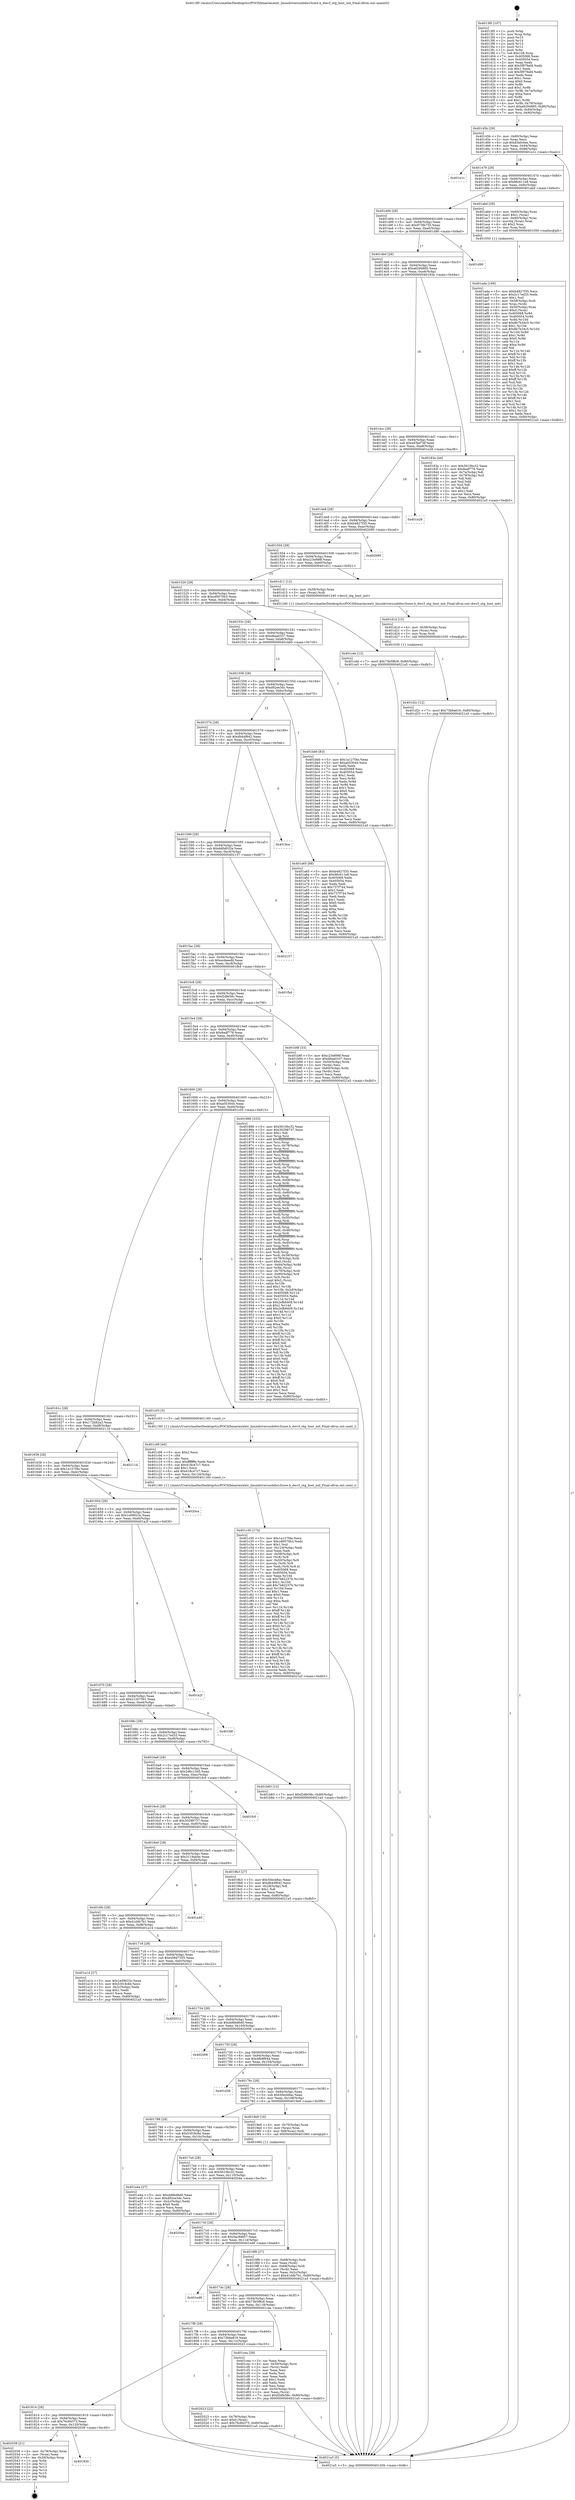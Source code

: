 digraph "0x4013f0" {
  label = "0x4013f0 (/mnt/c/Users/mathe/Desktop/tcc/POCII/binaries/extr_linuxdriversusbdwc3core.h_dwc3_otg_host_init_Final-ollvm.out::main(0))"
  labelloc = "t"
  node[shape=record]

  Entry [label="",width=0.3,height=0.3,shape=circle,fillcolor=black,style=filled]
  "0x40145b" [label="{
     0x40145b [29]\l
     | [instrs]\l
     &nbsp;&nbsp;0x40145b \<+3\>: mov -0x80(%rbp),%eax\l
     &nbsp;&nbsp;0x40145e \<+2\>: mov %eax,%ecx\l
     &nbsp;&nbsp;0x401460 \<+6\>: sub $0x83efc6ee,%ecx\l
     &nbsp;&nbsp;0x401466 \<+6\>: mov %eax,-0x94(%rbp)\l
     &nbsp;&nbsp;0x40146c \<+6\>: mov %ecx,-0x98(%rbp)\l
     &nbsp;&nbsp;0x401472 \<+6\>: je 0000000000401e1c \<main+0xa2c\>\l
  }"]
  "0x401e1c" [label="{
     0x401e1c\l
  }", style=dashed]
  "0x401478" [label="{
     0x401478 [28]\l
     | [instrs]\l
     &nbsp;&nbsp;0x401478 \<+5\>: jmp 000000000040147d \<main+0x8d\>\l
     &nbsp;&nbsp;0x40147d \<+6\>: mov -0x94(%rbp),%eax\l
     &nbsp;&nbsp;0x401483 \<+5\>: sub $0x96c611e8,%eax\l
     &nbsp;&nbsp;0x401488 \<+6\>: mov %eax,-0x9c(%rbp)\l
     &nbsp;&nbsp;0x40148e \<+6\>: je 0000000000401abd \<main+0x6cd\>\l
  }"]
  Exit [label="",width=0.3,height=0.3,shape=circle,fillcolor=black,style=filled,peripheries=2]
  "0x401abd" [label="{
     0x401abd [29]\l
     | [instrs]\l
     &nbsp;&nbsp;0x401abd \<+4\>: mov -0x60(%rbp),%rax\l
     &nbsp;&nbsp;0x401ac1 \<+6\>: movl $0x1,(%rax)\l
     &nbsp;&nbsp;0x401ac7 \<+4\>: mov -0x60(%rbp),%rax\l
     &nbsp;&nbsp;0x401acb \<+3\>: movslq (%rax),%rax\l
     &nbsp;&nbsp;0x401ace \<+4\>: shl $0x2,%rax\l
     &nbsp;&nbsp;0x401ad2 \<+3\>: mov %rax,%rdi\l
     &nbsp;&nbsp;0x401ad5 \<+5\>: call 0000000000401050 \<malloc@plt\>\l
     | [calls]\l
     &nbsp;&nbsp;0x401050 \{1\} (unknown)\l
  }"]
  "0x401494" [label="{
     0x401494 [28]\l
     | [instrs]\l
     &nbsp;&nbsp;0x401494 \<+5\>: jmp 0000000000401499 \<main+0xa9\>\l
     &nbsp;&nbsp;0x401499 \<+6\>: mov -0x94(%rbp),%eax\l
     &nbsp;&nbsp;0x40149f \<+5\>: sub $0x973fb735,%eax\l
     &nbsp;&nbsp;0x4014a4 \<+6\>: mov %eax,-0xa0(%rbp)\l
     &nbsp;&nbsp;0x4014aa \<+6\>: je 0000000000401d90 \<main+0x9a0\>\l
  }"]
  "0x401830" [label="{
     0x401830\l
  }", style=dashed]
  "0x401d90" [label="{
     0x401d90\l
  }", style=dashed]
  "0x4014b0" [label="{
     0x4014b0 [28]\l
     | [instrs]\l
     &nbsp;&nbsp;0x4014b0 \<+5\>: jmp 00000000004014b5 \<main+0xc5\>\l
     &nbsp;&nbsp;0x4014b5 \<+6\>: mov -0x94(%rbp),%eax\l
     &nbsp;&nbsp;0x4014bb \<+5\>: sub $0xa6294885,%eax\l
     &nbsp;&nbsp;0x4014c0 \<+6\>: mov %eax,-0xa4(%rbp)\l
     &nbsp;&nbsp;0x4014c6 \<+6\>: je 000000000040183a \<main+0x44a\>\l
  }"]
  "0x402039" [label="{
     0x402039 [21]\l
     | [instrs]\l
     &nbsp;&nbsp;0x402039 \<+4\>: mov -0x78(%rbp),%rax\l
     &nbsp;&nbsp;0x40203d \<+2\>: mov (%rax),%eax\l
     &nbsp;&nbsp;0x40203f \<+4\>: lea -0x28(%rbp),%rsp\l
     &nbsp;&nbsp;0x402043 \<+1\>: pop %rbx\l
     &nbsp;&nbsp;0x402044 \<+2\>: pop %r12\l
     &nbsp;&nbsp;0x402046 \<+2\>: pop %r13\l
     &nbsp;&nbsp;0x402048 \<+2\>: pop %r14\l
     &nbsp;&nbsp;0x40204a \<+2\>: pop %r15\l
     &nbsp;&nbsp;0x40204c \<+1\>: pop %rbp\l
     &nbsp;&nbsp;0x40204d \<+1\>: ret\l
  }"]
  "0x40183a" [label="{
     0x40183a [44]\l
     | [instrs]\l
     &nbsp;&nbsp;0x40183a \<+5\>: mov $0x5610bc32,%eax\l
     &nbsp;&nbsp;0x40183f \<+5\>: mov $0x8adf779,%ecx\l
     &nbsp;&nbsp;0x401844 \<+3\>: mov -0x7a(%rbp),%dl\l
     &nbsp;&nbsp;0x401847 \<+4\>: mov -0x79(%rbp),%sil\l
     &nbsp;&nbsp;0x40184b \<+3\>: mov %dl,%dil\l
     &nbsp;&nbsp;0x40184e \<+3\>: and %sil,%dil\l
     &nbsp;&nbsp;0x401851 \<+3\>: xor %sil,%dl\l
     &nbsp;&nbsp;0x401854 \<+3\>: or %dl,%dil\l
     &nbsp;&nbsp;0x401857 \<+4\>: test $0x1,%dil\l
     &nbsp;&nbsp;0x40185b \<+3\>: cmovne %ecx,%eax\l
     &nbsp;&nbsp;0x40185e \<+3\>: mov %eax,-0x80(%rbp)\l
     &nbsp;&nbsp;0x401861 \<+5\>: jmp 00000000004021a5 \<main+0xdb5\>\l
  }"]
  "0x4014cc" [label="{
     0x4014cc [28]\l
     | [instrs]\l
     &nbsp;&nbsp;0x4014cc \<+5\>: jmp 00000000004014d1 \<main+0xe1\>\l
     &nbsp;&nbsp;0x4014d1 \<+6\>: mov -0x94(%rbp),%eax\l
     &nbsp;&nbsp;0x4014d7 \<+5\>: sub $0xa93bd7df,%eax\l
     &nbsp;&nbsp;0x4014dc \<+6\>: mov %eax,-0xa8(%rbp)\l
     &nbsp;&nbsp;0x4014e2 \<+6\>: je 0000000000401e28 \<main+0xa38\>\l
  }"]
  "0x4021a5" [label="{
     0x4021a5 [5]\l
     | [instrs]\l
     &nbsp;&nbsp;0x4021a5 \<+5\>: jmp 000000000040145b \<main+0x6b\>\l
  }"]
  "0x4013f0" [label="{
     0x4013f0 [107]\l
     | [instrs]\l
     &nbsp;&nbsp;0x4013f0 \<+1\>: push %rbp\l
     &nbsp;&nbsp;0x4013f1 \<+3\>: mov %rsp,%rbp\l
     &nbsp;&nbsp;0x4013f4 \<+2\>: push %r15\l
     &nbsp;&nbsp;0x4013f6 \<+2\>: push %r14\l
     &nbsp;&nbsp;0x4013f8 \<+2\>: push %r13\l
     &nbsp;&nbsp;0x4013fa \<+2\>: push %r12\l
     &nbsp;&nbsp;0x4013fc \<+1\>: push %rbx\l
     &nbsp;&nbsp;0x4013fd \<+7\>: sub $0x108,%rsp\l
     &nbsp;&nbsp;0x401404 \<+7\>: mov 0x405068,%eax\l
     &nbsp;&nbsp;0x40140b \<+7\>: mov 0x405054,%ecx\l
     &nbsp;&nbsp;0x401412 \<+2\>: mov %eax,%edx\l
     &nbsp;&nbsp;0x401414 \<+6\>: add $0x5f979af4,%edx\l
     &nbsp;&nbsp;0x40141a \<+3\>: sub $0x1,%edx\l
     &nbsp;&nbsp;0x40141d \<+6\>: sub $0x5f979af4,%edx\l
     &nbsp;&nbsp;0x401423 \<+3\>: imul %edx,%eax\l
     &nbsp;&nbsp;0x401426 \<+3\>: and $0x1,%eax\l
     &nbsp;&nbsp;0x401429 \<+3\>: cmp $0x0,%eax\l
     &nbsp;&nbsp;0x40142c \<+4\>: sete %r8b\l
     &nbsp;&nbsp;0x401430 \<+4\>: and $0x1,%r8b\l
     &nbsp;&nbsp;0x401434 \<+4\>: mov %r8b,-0x7a(%rbp)\l
     &nbsp;&nbsp;0x401438 \<+3\>: cmp $0xa,%ecx\l
     &nbsp;&nbsp;0x40143b \<+4\>: setl %r8b\l
     &nbsp;&nbsp;0x40143f \<+4\>: and $0x1,%r8b\l
     &nbsp;&nbsp;0x401443 \<+4\>: mov %r8b,-0x79(%rbp)\l
     &nbsp;&nbsp;0x401447 \<+7\>: movl $0xa6294885,-0x80(%rbp)\l
     &nbsp;&nbsp;0x40144e \<+6\>: mov %edi,-0x84(%rbp)\l
     &nbsp;&nbsp;0x401454 \<+7\>: mov %rsi,-0x90(%rbp)\l
  }"]
  "0x401814" [label="{
     0x401814 [28]\l
     | [instrs]\l
     &nbsp;&nbsp;0x401814 \<+5\>: jmp 0000000000401819 \<main+0x429\>\l
     &nbsp;&nbsp;0x401819 \<+6\>: mov -0x94(%rbp),%eax\l
     &nbsp;&nbsp;0x40181f \<+5\>: sub $0x76c84373,%eax\l
     &nbsp;&nbsp;0x401824 \<+6\>: mov %eax,-0x120(%rbp)\l
     &nbsp;&nbsp;0x40182a \<+6\>: je 0000000000402039 \<main+0xc49\>\l
  }"]
  "0x401e28" [label="{
     0x401e28\l
  }", style=dashed]
  "0x4014e8" [label="{
     0x4014e8 [28]\l
     | [instrs]\l
     &nbsp;&nbsp;0x4014e8 \<+5\>: jmp 00000000004014ed \<main+0xfd\>\l
     &nbsp;&nbsp;0x4014ed \<+6\>: mov -0x94(%rbp),%eax\l
     &nbsp;&nbsp;0x4014f3 \<+5\>: sub $0xb4827f35,%eax\l
     &nbsp;&nbsp;0x4014f8 \<+6\>: mov %eax,-0xac(%rbp)\l
     &nbsp;&nbsp;0x4014fe \<+6\>: je 0000000000402090 \<main+0xca0\>\l
  }"]
  "0x402023" [label="{
     0x402023 [22]\l
     | [instrs]\l
     &nbsp;&nbsp;0x402023 \<+4\>: mov -0x78(%rbp),%rax\l
     &nbsp;&nbsp;0x402027 \<+6\>: movl $0x0,(%rax)\l
     &nbsp;&nbsp;0x40202d \<+7\>: movl $0x76c84373,-0x80(%rbp)\l
     &nbsp;&nbsp;0x402034 \<+5\>: jmp 00000000004021a5 \<main+0xdb5\>\l
  }"]
  "0x402090" [label="{
     0x402090\l
  }", style=dashed]
  "0x401504" [label="{
     0x401504 [28]\l
     | [instrs]\l
     &nbsp;&nbsp;0x401504 \<+5\>: jmp 0000000000401509 \<main+0x119\>\l
     &nbsp;&nbsp;0x401509 \<+6\>: mov -0x94(%rbp),%eax\l
     &nbsp;&nbsp;0x40150f \<+5\>: sub $0xc23e898f,%eax\l
     &nbsp;&nbsp;0x401514 \<+6\>: mov %eax,-0xb0(%rbp)\l
     &nbsp;&nbsp;0x40151a \<+6\>: je 0000000000401d11 \<main+0x921\>\l
  }"]
  "0x401d2c" [label="{
     0x401d2c [12]\l
     | [instrs]\l
     &nbsp;&nbsp;0x401d2c \<+7\>: movl $0x73b6a616,-0x80(%rbp)\l
     &nbsp;&nbsp;0x401d33 \<+5\>: jmp 00000000004021a5 \<main+0xdb5\>\l
  }"]
  "0x401d11" [label="{
     0x401d11 [12]\l
     | [instrs]\l
     &nbsp;&nbsp;0x401d11 \<+4\>: mov -0x58(%rbp),%rax\l
     &nbsp;&nbsp;0x401d15 \<+3\>: mov (%rax),%rdi\l
     &nbsp;&nbsp;0x401d18 \<+5\>: call 0000000000401240 \<dwc3_otg_host_init\>\l
     | [calls]\l
     &nbsp;&nbsp;0x401240 \{1\} (/mnt/c/Users/mathe/Desktop/tcc/POCII/binaries/extr_linuxdriversusbdwc3core.h_dwc3_otg_host_init_Final-ollvm.out::dwc3_otg_host_init)\l
  }"]
  "0x401520" [label="{
     0x401520 [28]\l
     | [instrs]\l
     &nbsp;&nbsp;0x401520 \<+5\>: jmp 0000000000401525 \<main+0x135\>\l
     &nbsp;&nbsp;0x401525 \<+6\>: mov -0x94(%rbp),%eax\l
     &nbsp;&nbsp;0x40152b \<+5\>: sub $0xcd0070b3,%eax\l
     &nbsp;&nbsp;0x401530 \<+6\>: mov %eax,-0xb4(%rbp)\l
     &nbsp;&nbsp;0x401536 \<+6\>: je 0000000000401cde \<main+0x8ee\>\l
  }"]
  "0x401d1d" [label="{
     0x401d1d [15]\l
     | [instrs]\l
     &nbsp;&nbsp;0x401d1d \<+4\>: mov -0x58(%rbp),%rax\l
     &nbsp;&nbsp;0x401d21 \<+3\>: mov (%rax),%rax\l
     &nbsp;&nbsp;0x401d24 \<+3\>: mov %rax,%rdi\l
     &nbsp;&nbsp;0x401d27 \<+5\>: call 0000000000401030 \<free@plt\>\l
     | [calls]\l
     &nbsp;&nbsp;0x401030 \{1\} (unknown)\l
  }"]
  "0x401cde" [label="{
     0x401cde [12]\l
     | [instrs]\l
     &nbsp;&nbsp;0x401cde \<+7\>: movl $0x73b5f8c9,-0x80(%rbp)\l
     &nbsp;&nbsp;0x401ce5 \<+5\>: jmp 00000000004021a5 \<main+0xdb5\>\l
  }"]
  "0x40153c" [label="{
     0x40153c [28]\l
     | [instrs]\l
     &nbsp;&nbsp;0x40153c \<+5\>: jmp 0000000000401541 \<main+0x151\>\l
     &nbsp;&nbsp;0x401541 \<+6\>: mov -0x94(%rbp),%eax\l
     &nbsp;&nbsp;0x401547 \<+5\>: sub $0xd6aa0337,%eax\l
     &nbsp;&nbsp;0x40154c \<+6\>: mov %eax,-0xb8(%rbp)\l
     &nbsp;&nbsp;0x401552 \<+6\>: je 0000000000401bb0 \<main+0x7c0\>\l
  }"]
  "0x4017f8" [label="{
     0x4017f8 [28]\l
     | [instrs]\l
     &nbsp;&nbsp;0x4017f8 \<+5\>: jmp 00000000004017fd \<main+0x40d\>\l
     &nbsp;&nbsp;0x4017fd \<+6\>: mov -0x94(%rbp),%eax\l
     &nbsp;&nbsp;0x401803 \<+5\>: sub $0x73b6a616,%eax\l
     &nbsp;&nbsp;0x401808 \<+6\>: mov %eax,-0x11c(%rbp)\l
     &nbsp;&nbsp;0x40180e \<+6\>: je 0000000000402023 \<main+0xc33\>\l
  }"]
  "0x401bb0" [label="{
     0x401bb0 [83]\l
     | [instrs]\l
     &nbsp;&nbsp;0x401bb0 \<+5\>: mov $0x1a127f4e,%eax\l
     &nbsp;&nbsp;0x401bb5 \<+5\>: mov $0xa053044,%ecx\l
     &nbsp;&nbsp;0x401bba \<+2\>: xor %edx,%edx\l
     &nbsp;&nbsp;0x401bbc \<+7\>: mov 0x405068,%esi\l
     &nbsp;&nbsp;0x401bc3 \<+7\>: mov 0x405054,%edi\l
     &nbsp;&nbsp;0x401bca \<+3\>: sub $0x1,%edx\l
     &nbsp;&nbsp;0x401bcd \<+3\>: mov %esi,%r8d\l
     &nbsp;&nbsp;0x401bd0 \<+3\>: add %edx,%r8d\l
     &nbsp;&nbsp;0x401bd3 \<+4\>: imul %r8d,%esi\l
     &nbsp;&nbsp;0x401bd7 \<+3\>: and $0x1,%esi\l
     &nbsp;&nbsp;0x401bda \<+3\>: cmp $0x0,%esi\l
     &nbsp;&nbsp;0x401bdd \<+4\>: sete %r9b\l
     &nbsp;&nbsp;0x401be1 \<+3\>: cmp $0xa,%edi\l
     &nbsp;&nbsp;0x401be4 \<+4\>: setl %r10b\l
     &nbsp;&nbsp;0x401be8 \<+3\>: mov %r9b,%r11b\l
     &nbsp;&nbsp;0x401beb \<+3\>: and %r10b,%r11b\l
     &nbsp;&nbsp;0x401bee \<+3\>: xor %r10b,%r9b\l
     &nbsp;&nbsp;0x401bf1 \<+3\>: or %r9b,%r11b\l
     &nbsp;&nbsp;0x401bf4 \<+4\>: test $0x1,%r11b\l
     &nbsp;&nbsp;0x401bf8 \<+3\>: cmovne %ecx,%eax\l
     &nbsp;&nbsp;0x401bfb \<+3\>: mov %eax,-0x80(%rbp)\l
     &nbsp;&nbsp;0x401bfe \<+5\>: jmp 00000000004021a5 \<main+0xdb5\>\l
  }"]
  "0x401558" [label="{
     0x401558 [28]\l
     | [instrs]\l
     &nbsp;&nbsp;0x401558 \<+5\>: jmp 000000000040155d \<main+0x16d\>\l
     &nbsp;&nbsp;0x40155d \<+6\>: mov -0x94(%rbp),%eax\l
     &nbsp;&nbsp;0x401563 \<+5\>: sub $0xd92ee3dc,%eax\l
     &nbsp;&nbsp;0x401568 \<+6\>: mov %eax,-0xbc(%rbp)\l
     &nbsp;&nbsp;0x40156e \<+6\>: je 0000000000401a65 \<main+0x675\>\l
  }"]
  "0x401cea" [label="{
     0x401cea [39]\l
     | [instrs]\l
     &nbsp;&nbsp;0x401cea \<+2\>: xor %eax,%eax\l
     &nbsp;&nbsp;0x401cec \<+4\>: mov -0x50(%rbp),%rcx\l
     &nbsp;&nbsp;0x401cf0 \<+2\>: mov (%rcx),%edx\l
     &nbsp;&nbsp;0x401cf2 \<+2\>: mov %eax,%esi\l
     &nbsp;&nbsp;0x401cf4 \<+2\>: sub %edx,%esi\l
     &nbsp;&nbsp;0x401cf6 \<+2\>: mov %eax,%edx\l
     &nbsp;&nbsp;0x401cf8 \<+3\>: sub $0x1,%edx\l
     &nbsp;&nbsp;0x401cfb \<+2\>: add %edx,%esi\l
     &nbsp;&nbsp;0x401cfd \<+2\>: sub %esi,%eax\l
     &nbsp;&nbsp;0x401cff \<+4\>: mov -0x50(%rbp),%rcx\l
     &nbsp;&nbsp;0x401d03 \<+2\>: mov %eax,(%rcx)\l
     &nbsp;&nbsp;0x401d05 \<+7\>: movl $0xf2dfe58c,-0x80(%rbp)\l
     &nbsp;&nbsp;0x401d0c \<+5\>: jmp 00000000004021a5 \<main+0xdb5\>\l
  }"]
  "0x401a65" [label="{
     0x401a65 [88]\l
     | [instrs]\l
     &nbsp;&nbsp;0x401a65 \<+5\>: mov $0xb4827f35,%eax\l
     &nbsp;&nbsp;0x401a6a \<+5\>: mov $0x96c611e8,%ecx\l
     &nbsp;&nbsp;0x401a6f \<+7\>: mov 0x405068,%edx\l
     &nbsp;&nbsp;0x401a76 \<+7\>: mov 0x405054,%esi\l
     &nbsp;&nbsp;0x401a7d \<+2\>: mov %edx,%edi\l
     &nbsp;&nbsp;0x401a7f \<+6\>: sub $0x737f744,%edi\l
     &nbsp;&nbsp;0x401a85 \<+3\>: sub $0x1,%edi\l
     &nbsp;&nbsp;0x401a88 \<+6\>: add $0x737f744,%edi\l
     &nbsp;&nbsp;0x401a8e \<+3\>: imul %edi,%edx\l
     &nbsp;&nbsp;0x401a91 \<+3\>: and $0x1,%edx\l
     &nbsp;&nbsp;0x401a94 \<+3\>: cmp $0x0,%edx\l
     &nbsp;&nbsp;0x401a97 \<+4\>: sete %r8b\l
     &nbsp;&nbsp;0x401a9b \<+3\>: cmp $0xa,%esi\l
     &nbsp;&nbsp;0x401a9e \<+4\>: setl %r9b\l
     &nbsp;&nbsp;0x401aa2 \<+3\>: mov %r8b,%r10b\l
     &nbsp;&nbsp;0x401aa5 \<+3\>: and %r9b,%r10b\l
     &nbsp;&nbsp;0x401aa8 \<+3\>: xor %r9b,%r8b\l
     &nbsp;&nbsp;0x401aab \<+3\>: or %r8b,%r10b\l
     &nbsp;&nbsp;0x401aae \<+4\>: test $0x1,%r10b\l
     &nbsp;&nbsp;0x401ab2 \<+3\>: cmovne %ecx,%eax\l
     &nbsp;&nbsp;0x401ab5 \<+3\>: mov %eax,-0x80(%rbp)\l
     &nbsp;&nbsp;0x401ab8 \<+5\>: jmp 00000000004021a5 \<main+0xdb5\>\l
  }"]
  "0x401574" [label="{
     0x401574 [28]\l
     | [instrs]\l
     &nbsp;&nbsp;0x401574 \<+5\>: jmp 0000000000401579 \<main+0x189\>\l
     &nbsp;&nbsp;0x401579 \<+6\>: mov -0x94(%rbp),%eax\l
     &nbsp;&nbsp;0x40157f \<+5\>: sub $0xdb44f642,%eax\l
     &nbsp;&nbsp;0x401584 \<+6\>: mov %eax,-0xc0(%rbp)\l
     &nbsp;&nbsp;0x40158a \<+6\>: je 00000000004019ce \<main+0x5de\>\l
  }"]
  "0x4017dc" [label="{
     0x4017dc [28]\l
     | [instrs]\l
     &nbsp;&nbsp;0x4017dc \<+5\>: jmp 00000000004017e1 \<main+0x3f1\>\l
     &nbsp;&nbsp;0x4017e1 \<+6\>: mov -0x94(%rbp),%eax\l
     &nbsp;&nbsp;0x4017e7 \<+5\>: sub $0x73b5f8c9,%eax\l
     &nbsp;&nbsp;0x4017ec \<+6\>: mov %eax,-0x118(%rbp)\l
     &nbsp;&nbsp;0x4017f2 \<+6\>: je 0000000000401cea \<main+0x8fa\>\l
  }"]
  "0x4019ce" [label="{
     0x4019ce\l
  }", style=dashed]
  "0x401590" [label="{
     0x401590 [28]\l
     | [instrs]\l
     &nbsp;&nbsp;0x401590 \<+5\>: jmp 0000000000401595 \<main+0x1a5\>\l
     &nbsp;&nbsp;0x401595 \<+6\>: mov -0x94(%rbp),%eax\l
     &nbsp;&nbsp;0x40159b \<+5\>: sub $0xdd0d032e,%eax\l
     &nbsp;&nbsp;0x4015a0 \<+6\>: mov %eax,-0xc4(%rbp)\l
     &nbsp;&nbsp;0x4015a6 \<+6\>: je 0000000000402157 \<main+0xd67\>\l
  }"]
  "0x401ed9" [label="{
     0x401ed9\l
  }", style=dashed]
  "0x402157" [label="{
     0x402157\l
  }", style=dashed]
  "0x4015ac" [label="{
     0x4015ac [28]\l
     | [instrs]\l
     &nbsp;&nbsp;0x4015ac \<+5\>: jmp 00000000004015b1 \<main+0x1c1\>\l
     &nbsp;&nbsp;0x4015b1 \<+6\>: mov -0x94(%rbp),%eax\l
     &nbsp;&nbsp;0x4015b7 \<+5\>: sub $0xecdeeefd,%eax\l
     &nbsp;&nbsp;0x4015bc \<+6\>: mov %eax,-0xc8(%rbp)\l
     &nbsp;&nbsp;0x4015c2 \<+6\>: je 0000000000401fb4 \<main+0xbc4\>\l
  }"]
  "0x4017c0" [label="{
     0x4017c0 [28]\l
     | [instrs]\l
     &nbsp;&nbsp;0x4017c0 \<+5\>: jmp 00000000004017c5 \<main+0x3d5\>\l
     &nbsp;&nbsp;0x4017c5 \<+6\>: mov -0x94(%rbp),%eax\l
     &nbsp;&nbsp;0x4017cb \<+5\>: sub $0x5ac9d957,%eax\l
     &nbsp;&nbsp;0x4017d0 \<+6\>: mov %eax,-0x114(%rbp)\l
     &nbsp;&nbsp;0x4017d6 \<+6\>: je 0000000000401ed9 \<main+0xae9\>\l
  }"]
  "0x401fb4" [label="{
     0x401fb4\l
  }", style=dashed]
  "0x4015c8" [label="{
     0x4015c8 [28]\l
     | [instrs]\l
     &nbsp;&nbsp;0x4015c8 \<+5\>: jmp 00000000004015cd \<main+0x1dd\>\l
     &nbsp;&nbsp;0x4015cd \<+6\>: mov -0x94(%rbp),%eax\l
     &nbsp;&nbsp;0x4015d3 \<+5\>: sub $0xf2dfe58c,%eax\l
     &nbsp;&nbsp;0x4015d8 \<+6\>: mov %eax,-0xcc(%rbp)\l
     &nbsp;&nbsp;0x4015de \<+6\>: je 0000000000401b8f \<main+0x79f\>\l
  }"]
  "0x40204e" [label="{
     0x40204e\l
  }", style=dashed]
  "0x401b8f" [label="{
     0x401b8f [33]\l
     | [instrs]\l
     &nbsp;&nbsp;0x401b8f \<+5\>: mov $0xc23e898f,%eax\l
     &nbsp;&nbsp;0x401b94 \<+5\>: mov $0xd6aa0337,%ecx\l
     &nbsp;&nbsp;0x401b99 \<+4\>: mov -0x50(%rbp),%rdx\l
     &nbsp;&nbsp;0x401b9d \<+2\>: mov (%rdx),%esi\l
     &nbsp;&nbsp;0x401b9f \<+4\>: mov -0x60(%rbp),%rdx\l
     &nbsp;&nbsp;0x401ba3 \<+2\>: cmp (%rdx),%esi\l
     &nbsp;&nbsp;0x401ba5 \<+3\>: cmovl %ecx,%eax\l
     &nbsp;&nbsp;0x401ba8 \<+3\>: mov %eax,-0x80(%rbp)\l
     &nbsp;&nbsp;0x401bab \<+5\>: jmp 00000000004021a5 \<main+0xdb5\>\l
  }"]
  "0x4015e4" [label="{
     0x4015e4 [28]\l
     | [instrs]\l
     &nbsp;&nbsp;0x4015e4 \<+5\>: jmp 00000000004015e9 \<main+0x1f9\>\l
     &nbsp;&nbsp;0x4015e9 \<+6\>: mov -0x94(%rbp),%eax\l
     &nbsp;&nbsp;0x4015ef \<+5\>: sub $0x8adf779,%eax\l
     &nbsp;&nbsp;0x4015f4 \<+6\>: mov %eax,-0xd0(%rbp)\l
     &nbsp;&nbsp;0x4015fa \<+6\>: je 0000000000401866 \<main+0x476\>\l
  }"]
  "0x401c30" [label="{
     0x401c30 [174]\l
     | [instrs]\l
     &nbsp;&nbsp;0x401c30 \<+5\>: mov $0x1a127f4e,%ecx\l
     &nbsp;&nbsp;0x401c35 \<+5\>: mov $0xcd0070b3,%edx\l
     &nbsp;&nbsp;0x401c3a \<+3\>: mov $0x1,%sil\l
     &nbsp;&nbsp;0x401c3d \<+6\>: mov -0x124(%rbp),%edi\l
     &nbsp;&nbsp;0x401c43 \<+3\>: imul %eax,%edi\l
     &nbsp;&nbsp;0x401c46 \<+4\>: mov -0x58(%rbp),%r8\l
     &nbsp;&nbsp;0x401c4a \<+3\>: mov (%r8),%r8\l
     &nbsp;&nbsp;0x401c4d \<+4\>: mov -0x50(%rbp),%r9\l
     &nbsp;&nbsp;0x401c51 \<+3\>: movslq (%r9),%r9\l
     &nbsp;&nbsp;0x401c54 \<+4\>: mov %edi,(%r8,%r9,4)\l
     &nbsp;&nbsp;0x401c58 \<+7\>: mov 0x405068,%eax\l
     &nbsp;&nbsp;0x401c5f \<+7\>: mov 0x405054,%edi\l
     &nbsp;&nbsp;0x401c66 \<+3\>: mov %eax,%r10d\l
     &nbsp;&nbsp;0x401c69 \<+7\>: sub $0x7b82237b,%r10d\l
     &nbsp;&nbsp;0x401c70 \<+4\>: sub $0x1,%r10d\l
     &nbsp;&nbsp;0x401c74 \<+7\>: add $0x7b82237b,%r10d\l
     &nbsp;&nbsp;0x401c7b \<+4\>: imul %r10d,%eax\l
     &nbsp;&nbsp;0x401c7f \<+3\>: and $0x1,%eax\l
     &nbsp;&nbsp;0x401c82 \<+3\>: cmp $0x0,%eax\l
     &nbsp;&nbsp;0x401c85 \<+4\>: sete %r11b\l
     &nbsp;&nbsp;0x401c89 \<+3\>: cmp $0xa,%edi\l
     &nbsp;&nbsp;0x401c8c \<+3\>: setl %bl\l
     &nbsp;&nbsp;0x401c8f \<+3\>: mov %r11b,%r14b\l
     &nbsp;&nbsp;0x401c92 \<+4\>: xor $0xff,%r14b\l
     &nbsp;&nbsp;0x401c96 \<+3\>: mov %bl,%r15b\l
     &nbsp;&nbsp;0x401c99 \<+4\>: xor $0xff,%r15b\l
     &nbsp;&nbsp;0x401c9d \<+4\>: xor $0x0,%sil\l
     &nbsp;&nbsp;0x401ca1 \<+3\>: mov %r14b,%r12b\l
     &nbsp;&nbsp;0x401ca4 \<+4\>: and $0x0,%r12b\l
     &nbsp;&nbsp;0x401ca8 \<+3\>: and %sil,%r11b\l
     &nbsp;&nbsp;0x401cab \<+3\>: mov %r15b,%r13b\l
     &nbsp;&nbsp;0x401cae \<+4\>: and $0x0,%r13b\l
     &nbsp;&nbsp;0x401cb2 \<+3\>: and %sil,%bl\l
     &nbsp;&nbsp;0x401cb5 \<+3\>: or %r11b,%r12b\l
     &nbsp;&nbsp;0x401cb8 \<+3\>: or %bl,%r13b\l
     &nbsp;&nbsp;0x401cbb \<+3\>: xor %r13b,%r12b\l
     &nbsp;&nbsp;0x401cbe \<+3\>: or %r15b,%r14b\l
     &nbsp;&nbsp;0x401cc1 \<+4\>: xor $0xff,%r14b\l
     &nbsp;&nbsp;0x401cc5 \<+4\>: or $0x0,%sil\l
     &nbsp;&nbsp;0x401cc9 \<+3\>: and %sil,%r14b\l
     &nbsp;&nbsp;0x401ccc \<+3\>: or %r14b,%r12b\l
     &nbsp;&nbsp;0x401ccf \<+4\>: test $0x1,%r12b\l
     &nbsp;&nbsp;0x401cd3 \<+3\>: cmovne %edx,%ecx\l
     &nbsp;&nbsp;0x401cd6 \<+3\>: mov %ecx,-0x80(%rbp)\l
     &nbsp;&nbsp;0x401cd9 \<+5\>: jmp 00000000004021a5 \<main+0xdb5\>\l
  }"]
  "0x401866" [label="{
     0x401866 [333]\l
     | [instrs]\l
     &nbsp;&nbsp;0x401866 \<+5\>: mov $0x5610bc32,%eax\l
     &nbsp;&nbsp;0x40186b \<+5\>: mov $0x30298737,%ecx\l
     &nbsp;&nbsp;0x401870 \<+2\>: mov $0x1,%dl\l
     &nbsp;&nbsp;0x401872 \<+3\>: mov %rsp,%rsi\l
     &nbsp;&nbsp;0x401875 \<+4\>: add $0xfffffffffffffff0,%rsi\l
     &nbsp;&nbsp;0x401879 \<+3\>: mov %rsi,%rsp\l
     &nbsp;&nbsp;0x40187c \<+4\>: mov %rsi,-0x78(%rbp)\l
     &nbsp;&nbsp;0x401880 \<+3\>: mov %rsp,%rsi\l
     &nbsp;&nbsp;0x401883 \<+4\>: add $0xfffffffffffffff0,%rsi\l
     &nbsp;&nbsp;0x401887 \<+3\>: mov %rsi,%rsp\l
     &nbsp;&nbsp;0x40188a \<+3\>: mov %rsp,%rdi\l
     &nbsp;&nbsp;0x40188d \<+4\>: add $0xfffffffffffffff0,%rdi\l
     &nbsp;&nbsp;0x401891 \<+3\>: mov %rdi,%rsp\l
     &nbsp;&nbsp;0x401894 \<+4\>: mov %rdi,-0x70(%rbp)\l
     &nbsp;&nbsp;0x401898 \<+3\>: mov %rsp,%rdi\l
     &nbsp;&nbsp;0x40189b \<+4\>: add $0xfffffffffffffff0,%rdi\l
     &nbsp;&nbsp;0x40189f \<+3\>: mov %rdi,%rsp\l
     &nbsp;&nbsp;0x4018a2 \<+4\>: mov %rdi,-0x68(%rbp)\l
     &nbsp;&nbsp;0x4018a6 \<+3\>: mov %rsp,%rdi\l
     &nbsp;&nbsp;0x4018a9 \<+4\>: add $0xfffffffffffffff0,%rdi\l
     &nbsp;&nbsp;0x4018ad \<+3\>: mov %rdi,%rsp\l
     &nbsp;&nbsp;0x4018b0 \<+4\>: mov %rdi,-0x60(%rbp)\l
     &nbsp;&nbsp;0x4018b4 \<+3\>: mov %rsp,%rdi\l
     &nbsp;&nbsp;0x4018b7 \<+4\>: add $0xfffffffffffffff0,%rdi\l
     &nbsp;&nbsp;0x4018bb \<+3\>: mov %rdi,%rsp\l
     &nbsp;&nbsp;0x4018be \<+4\>: mov %rdi,-0x58(%rbp)\l
     &nbsp;&nbsp;0x4018c2 \<+3\>: mov %rsp,%rdi\l
     &nbsp;&nbsp;0x4018c5 \<+4\>: add $0xfffffffffffffff0,%rdi\l
     &nbsp;&nbsp;0x4018c9 \<+3\>: mov %rdi,%rsp\l
     &nbsp;&nbsp;0x4018cc \<+4\>: mov %rdi,-0x50(%rbp)\l
     &nbsp;&nbsp;0x4018d0 \<+3\>: mov %rsp,%rdi\l
     &nbsp;&nbsp;0x4018d3 \<+4\>: add $0xfffffffffffffff0,%rdi\l
     &nbsp;&nbsp;0x4018d7 \<+3\>: mov %rdi,%rsp\l
     &nbsp;&nbsp;0x4018da \<+4\>: mov %rdi,-0x48(%rbp)\l
     &nbsp;&nbsp;0x4018de \<+3\>: mov %rsp,%rdi\l
     &nbsp;&nbsp;0x4018e1 \<+4\>: add $0xfffffffffffffff0,%rdi\l
     &nbsp;&nbsp;0x4018e5 \<+3\>: mov %rdi,%rsp\l
     &nbsp;&nbsp;0x4018e8 \<+4\>: mov %rdi,-0x40(%rbp)\l
     &nbsp;&nbsp;0x4018ec \<+3\>: mov %rsp,%rdi\l
     &nbsp;&nbsp;0x4018ef \<+4\>: add $0xfffffffffffffff0,%rdi\l
     &nbsp;&nbsp;0x4018f3 \<+3\>: mov %rdi,%rsp\l
     &nbsp;&nbsp;0x4018f6 \<+4\>: mov %rdi,-0x38(%rbp)\l
     &nbsp;&nbsp;0x4018fa \<+4\>: mov -0x78(%rbp),%rdi\l
     &nbsp;&nbsp;0x4018fe \<+6\>: movl $0x0,(%rdi)\l
     &nbsp;&nbsp;0x401904 \<+7\>: mov -0x84(%rbp),%r8d\l
     &nbsp;&nbsp;0x40190b \<+3\>: mov %r8d,(%rsi)\l
     &nbsp;&nbsp;0x40190e \<+4\>: mov -0x70(%rbp),%rdi\l
     &nbsp;&nbsp;0x401912 \<+7\>: mov -0x90(%rbp),%r9\l
     &nbsp;&nbsp;0x401919 \<+3\>: mov %r9,(%rdi)\l
     &nbsp;&nbsp;0x40191c \<+3\>: cmpl $0x2,(%rsi)\l
     &nbsp;&nbsp;0x40191f \<+4\>: setne %r10b\l
     &nbsp;&nbsp;0x401923 \<+4\>: and $0x1,%r10b\l
     &nbsp;&nbsp;0x401927 \<+4\>: mov %r10b,-0x2d(%rbp)\l
     &nbsp;&nbsp;0x40192b \<+8\>: mov 0x405068,%r11d\l
     &nbsp;&nbsp;0x401933 \<+7\>: mov 0x405054,%ebx\l
     &nbsp;&nbsp;0x40193a \<+3\>: mov %r11d,%r14d\l
     &nbsp;&nbsp;0x40193d \<+7\>: sub $0x2efb8409,%r14d\l
     &nbsp;&nbsp;0x401944 \<+4\>: sub $0x1,%r14d\l
     &nbsp;&nbsp;0x401948 \<+7\>: add $0x2efb8409,%r14d\l
     &nbsp;&nbsp;0x40194f \<+4\>: imul %r14d,%r11d\l
     &nbsp;&nbsp;0x401953 \<+4\>: and $0x1,%r11d\l
     &nbsp;&nbsp;0x401957 \<+4\>: cmp $0x0,%r11d\l
     &nbsp;&nbsp;0x40195b \<+4\>: sete %r10b\l
     &nbsp;&nbsp;0x40195f \<+3\>: cmp $0xa,%ebx\l
     &nbsp;&nbsp;0x401962 \<+4\>: setl %r15b\l
     &nbsp;&nbsp;0x401966 \<+3\>: mov %r10b,%r12b\l
     &nbsp;&nbsp;0x401969 \<+4\>: xor $0xff,%r12b\l
     &nbsp;&nbsp;0x40196d \<+3\>: mov %r15b,%r13b\l
     &nbsp;&nbsp;0x401970 \<+4\>: xor $0xff,%r13b\l
     &nbsp;&nbsp;0x401974 \<+3\>: xor $0x0,%dl\l
     &nbsp;&nbsp;0x401977 \<+3\>: mov %r12b,%sil\l
     &nbsp;&nbsp;0x40197a \<+4\>: and $0x0,%sil\l
     &nbsp;&nbsp;0x40197e \<+3\>: and %dl,%r10b\l
     &nbsp;&nbsp;0x401981 \<+3\>: mov %r13b,%dil\l
     &nbsp;&nbsp;0x401984 \<+4\>: and $0x0,%dil\l
     &nbsp;&nbsp;0x401988 \<+3\>: and %dl,%r15b\l
     &nbsp;&nbsp;0x40198b \<+3\>: or %r10b,%sil\l
     &nbsp;&nbsp;0x40198e \<+3\>: or %r15b,%dil\l
     &nbsp;&nbsp;0x401991 \<+3\>: xor %dil,%sil\l
     &nbsp;&nbsp;0x401994 \<+3\>: or %r13b,%r12b\l
     &nbsp;&nbsp;0x401997 \<+4\>: xor $0xff,%r12b\l
     &nbsp;&nbsp;0x40199b \<+3\>: or $0x0,%dl\l
     &nbsp;&nbsp;0x40199e \<+3\>: and %dl,%r12b\l
     &nbsp;&nbsp;0x4019a1 \<+3\>: or %r12b,%sil\l
     &nbsp;&nbsp;0x4019a4 \<+4\>: test $0x1,%sil\l
     &nbsp;&nbsp;0x4019a8 \<+3\>: cmovne %ecx,%eax\l
     &nbsp;&nbsp;0x4019ab \<+3\>: mov %eax,-0x80(%rbp)\l
     &nbsp;&nbsp;0x4019ae \<+5\>: jmp 00000000004021a5 \<main+0xdb5\>\l
  }"]
  "0x401600" [label="{
     0x401600 [28]\l
     | [instrs]\l
     &nbsp;&nbsp;0x401600 \<+5\>: jmp 0000000000401605 \<main+0x215\>\l
     &nbsp;&nbsp;0x401605 \<+6\>: mov -0x94(%rbp),%eax\l
     &nbsp;&nbsp;0x40160b \<+5\>: sub $0xa053044,%eax\l
     &nbsp;&nbsp;0x401610 \<+6\>: mov %eax,-0xd4(%rbp)\l
     &nbsp;&nbsp;0x401616 \<+6\>: je 0000000000401c03 \<main+0x813\>\l
  }"]
  "0x401c08" [label="{
     0x401c08 [40]\l
     | [instrs]\l
     &nbsp;&nbsp;0x401c08 \<+5\>: mov $0x2,%ecx\l
     &nbsp;&nbsp;0x401c0d \<+1\>: cltd\l
     &nbsp;&nbsp;0x401c0e \<+2\>: idiv %ecx\l
     &nbsp;&nbsp;0x401c10 \<+6\>: imul $0xfffffffe,%edx,%ecx\l
     &nbsp;&nbsp;0x401c16 \<+6\>: sub $0x418c47c7,%ecx\l
     &nbsp;&nbsp;0x401c1c \<+3\>: add $0x1,%ecx\l
     &nbsp;&nbsp;0x401c1f \<+6\>: add $0x418c47c7,%ecx\l
     &nbsp;&nbsp;0x401c25 \<+6\>: mov %ecx,-0x124(%rbp)\l
     &nbsp;&nbsp;0x401c2b \<+5\>: call 0000000000401160 \<next_i\>\l
     | [calls]\l
     &nbsp;&nbsp;0x401160 \{1\} (/mnt/c/Users/mathe/Desktop/tcc/POCII/binaries/extr_linuxdriversusbdwc3core.h_dwc3_otg_host_init_Final-ollvm.out::next_i)\l
  }"]
  "0x401ada" [label="{
     0x401ada [169]\l
     | [instrs]\l
     &nbsp;&nbsp;0x401ada \<+5\>: mov $0xb4827f35,%ecx\l
     &nbsp;&nbsp;0x401adf \<+5\>: mov $0x2c17ed33,%edx\l
     &nbsp;&nbsp;0x401ae4 \<+3\>: mov $0x1,%sil\l
     &nbsp;&nbsp;0x401ae7 \<+4\>: mov -0x58(%rbp),%rdi\l
     &nbsp;&nbsp;0x401aeb \<+3\>: mov %rax,(%rdi)\l
     &nbsp;&nbsp;0x401aee \<+4\>: mov -0x50(%rbp),%rax\l
     &nbsp;&nbsp;0x401af2 \<+6\>: movl $0x0,(%rax)\l
     &nbsp;&nbsp;0x401af8 \<+8\>: mov 0x405068,%r8d\l
     &nbsp;&nbsp;0x401b00 \<+8\>: mov 0x405054,%r9d\l
     &nbsp;&nbsp;0x401b08 \<+3\>: mov %r8d,%r10d\l
     &nbsp;&nbsp;0x401b0b \<+7\>: add $0x8b7b34c5,%r10d\l
     &nbsp;&nbsp;0x401b12 \<+4\>: sub $0x1,%r10d\l
     &nbsp;&nbsp;0x401b16 \<+7\>: sub $0x8b7b34c5,%r10d\l
     &nbsp;&nbsp;0x401b1d \<+4\>: imul %r10d,%r8d\l
     &nbsp;&nbsp;0x401b21 \<+4\>: and $0x1,%r8d\l
     &nbsp;&nbsp;0x401b25 \<+4\>: cmp $0x0,%r8d\l
     &nbsp;&nbsp;0x401b29 \<+4\>: sete %r11b\l
     &nbsp;&nbsp;0x401b2d \<+4\>: cmp $0xa,%r9d\l
     &nbsp;&nbsp;0x401b31 \<+3\>: setl %bl\l
     &nbsp;&nbsp;0x401b34 \<+3\>: mov %r11b,%r14b\l
     &nbsp;&nbsp;0x401b37 \<+4\>: xor $0xff,%r14b\l
     &nbsp;&nbsp;0x401b3b \<+3\>: mov %bl,%r15b\l
     &nbsp;&nbsp;0x401b3e \<+4\>: xor $0xff,%r15b\l
     &nbsp;&nbsp;0x401b42 \<+4\>: xor $0x1,%sil\l
     &nbsp;&nbsp;0x401b46 \<+3\>: mov %r14b,%r12b\l
     &nbsp;&nbsp;0x401b49 \<+4\>: and $0xff,%r12b\l
     &nbsp;&nbsp;0x401b4d \<+3\>: and %sil,%r11b\l
     &nbsp;&nbsp;0x401b50 \<+3\>: mov %r15b,%r13b\l
     &nbsp;&nbsp;0x401b53 \<+4\>: and $0xff,%r13b\l
     &nbsp;&nbsp;0x401b57 \<+3\>: and %sil,%bl\l
     &nbsp;&nbsp;0x401b5a \<+3\>: or %r11b,%r12b\l
     &nbsp;&nbsp;0x401b5d \<+3\>: or %bl,%r13b\l
     &nbsp;&nbsp;0x401b60 \<+3\>: xor %r13b,%r12b\l
     &nbsp;&nbsp;0x401b63 \<+3\>: or %r15b,%r14b\l
     &nbsp;&nbsp;0x401b66 \<+4\>: xor $0xff,%r14b\l
     &nbsp;&nbsp;0x401b6a \<+4\>: or $0x1,%sil\l
     &nbsp;&nbsp;0x401b6e \<+3\>: and %sil,%r14b\l
     &nbsp;&nbsp;0x401b71 \<+3\>: or %r14b,%r12b\l
     &nbsp;&nbsp;0x401b74 \<+4\>: test $0x1,%r12b\l
     &nbsp;&nbsp;0x401b78 \<+3\>: cmovne %edx,%ecx\l
     &nbsp;&nbsp;0x401b7b \<+3\>: mov %ecx,-0x80(%rbp)\l
     &nbsp;&nbsp;0x401b7e \<+5\>: jmp 00000000004021a5 \<main+0xdb5\>\l
  }"]
  "0x401c03" [label="{
     0x401c03 [5]\l
     | [instrs]\l
     &nbsp;&nbsp;0x401c03 \<+5\>: call 0000000000401160 \<next_i\>\l
     | [calls]\l
     &nbsp;&nbsp;0x401160 \{1\} (/mnt/c/Users/mathe/Desktop/tcc/POCII/binaries/extr_linuxdriversusbdwc3core.h_dwc3_otg_host_init_Final-ollvm.out::next_i)\l
  }"]
  "0x40161c" [label="{
     0x40161c [28]\l
     | [instrs]\l
     &nbsp;&nbsp;0x40161c \<+5\>: jmp 0000000000401621 \<main+0x231\>\l
     &nbsp;&nbsp;0x401621 \<+6\>: mov -0x94(%rbp),%eax\l
     &nbsp;&nbsp;0x401627 \<+5\>: sub $0x172b82a3,%eax\l
     &nbsp;&nbsp;0x40162c \<+6\>: mov %eax,-0xd8(%rbp)\l
     &nbsp;&nbsp;0x401632 \<+6\>: je 000000000040211d \<main+0xd2d\>\l
  }"]
  "0x4017a4" [label="{
     0x4017a4 [28]\l
     | [instrs]\l
     &nbsp;&nbsp;0x4017a4 \<+5\>: jmp 00000000004017a9 \<main+0x3b9\>\l
     &nbsp;&nbsp;0x4017a9 \<+6\>: mov -0x94(%rbp),%eax\l
     &nbsp;&nbsp;0x4017af \<+5\>: sub $0x5610bc32,%eax\l
     &nbsp;&nbsp;0x4017b4 \<+6\>: mov %eax,-0x110(%rbp)\l
     &nbsp;&nbsp;0x4017ba \<+6\>: je 000000000040204e \<main+0xc5e\>\l
  }"]
  "0x40211d" [label="{
     0x40211d\l
  }", style=dashed]
  "0x401638" [label="{
     0x401638 [28]\l
     | [instrs]\l
     &nbsp;&nbsp;0x401638 \<+5\>: jmp 000000000040163d \<main+0x24d\>\l
     &nbsp;&nbsp;0x40163d \<+6\>: mov -0x94(%rbp),%eax\l
     &nbsp;&nbsp;0x401643 \<+5\>: sub $0x1a127f4e,%eax\l
     &nbsp;&nbsp;0x401648 \<+6\>: mov %eax,-0xdc(%rbp)\l
     &nbsp;&nbsp;0x40164e \<+6\>: je 00000000004020ca \<main+0xcda\>\l
  }"]
  "0x401a4a" [label="{
     0x401a4a [27]\l
     | [instrs]\l
     &nbsp;&nbsp;0x401a4a \<+5\>: mov $0x4d6bd6d0,%eax\l
     &nbsp;&nbsp;0x401a4f \<+5\>: mov $0xd92ee3dc,%ecx\l
     &nbsp;&nbsp;0x401a54 \<+3\>: mov -0x2c(%rbp),%edx\l
     &nbsp;&nbsp;0x401a57 \<+3\>: cmp $0x0,%edx\l
     &nbsp;&nbsp;0x401a5a \<+3\>: cmove %ecx,%eax\l
     &nbsp;&nbsp;0x401a5d \<+3\>: mov %eax,-0x80(%rbp)\l
     &nbsp;&nbsp;0x401a60 \<+5\>: jmp 00000000004021a5 \<main+0xdb5\>\l
  }"]
  "0x4020ca" [label="{
     0x4020ca\l
  }", style=dashed]
  "0x401654" [label="{
     0x401654 [28]\l
     | [instrs]\l
     &nbsp;&nbsp;0x401654 \<+5\>: jmp 0000000000401659 \<main+0x269\>\l
     &nbsp;&nbsp;0x401659 \<+6\>: mov -0x94(%rbp),%eax\l
     &nbsp;&nbsp;0x40165f \<+5\>: sub $0x1e09023c,%eax\l
     &nbsp;&nbsp;0x401664 \<+6\>: mov %eax,-0xe0(%rbp)\l
     &nbsp;&nbsp;0x40166a \<+6\>: je 0000000000401a2f \<main+0x63f\>\l
  }"]
  "0x4019f9" [label="{
     0x4019f9 [27]\l
     | [instrs]\l
     &nbsp;&nbsp;0x4019f9 \<+4\>: mov -0x68(%rbp),%rdi\l
     &nbsp;&nbsp;0x4019fd \<+2\>: mov %eax,(%rdi)\l
     &nbsp;&nbsp;0x4019ff \<+4\>: mov -0x68(%rbp),%rdi\l
     &nbsp;&nbsp;0x401a03 \<+2\>: mov (%rdi),%eax\l
     &nbsp;&nbsp;0x401a05 \<+3\>: mov %eax,-0x2c(%rbp)\l
     &nbsp;&nbsp;0x401a08 \<+7\>: movl $0x41d4b7b1,-0x80(%rbp)\l
     &nbsp;&nbsp;0x401a0f \<+5\>: jmp 00000000004021a5 \<main+0xdb5\>\l
  }"]
  "0x401a2f" [label="{
     0x401a2f\l
  }", style=dashed]
  "0x401670" [label="{
     0x401670 [28]\l
     | [instrs]\l
     &nbsp;&nbsp;0x401670 \<+5\>: jmp 0000000000401675 \<main+0x285\>\l
     &nbsp;&nbsp;0x401675 \<+6\>: mov -0x94(%rbp),%eax\l
     &nbsp;&nbsp;0x40167b \<+5\>: sub $0x21207591,%eax\l
     &nbsp;&nbsp;0x401680 \<+6\>: mov %eax,-0xe4(%rbp)\l
     &nbsp;&nbsp;0x401686 \<+6\>: je 0000000000401fdf \<main+0xbef\>\l
  }"]
  "0x401788" [label="{
     0x401788 [28]\l
     | [instrs]\l
     &nbsp;&nbsp;0x401788 \<+5\>: jmp 000000000040178d \<main+0x39d\>\l
     &nbsp;&nbsp;0x40178d \<+6\>: mov -0x94(%rbp),%eax\l
     &nbsp;&nbsp;0x401793 \<+5\>: sub $0x53f18c6e,%eax\l
     &nbsp;&nbsp;0x401798 \<+6\>: mov %eax,-0x10c(%rbp)\l
     &nbsp;&nbsp;0x40179e \<+6\>: je 0000000000401a4a \<main+0x65a\>\l
  }"]
  "0x401fdf" [label="{
     0x401fdf\l
  }", style=dashed]
  "0x40168c" [label="{
     0x40168c [28]\l
     | [instrs]\l
     &nbsp;&nbsp;0x40168c \<+5\>: jmp 0000000000401691 \<main+0x2a1\>\l
     &nbsp;&nbsp;0x401691 \<+6\>: mov -0x94(%rbp),%eax\l
     &nbsp;&nbsp;0x401697 \<+5\>: sub $0x2c17ed33,%eax\l
     &nbsp;&nbsp;0x40169c \<+6\>: mov %eax,-0xe8(%rbp)\l
     &nbsp;&nbsp;0x4016a2 \<+6\>: je 0000000000401b83 \<main+0x793\>\l
  }"]
  "0x4019e9" [label="{
     0x4019e9 [16]\l
     | [instrs]\l
     &nbsp;&nbsp;0x4019e9 \<+4\>: mov -0x70(%rbp),%rax\l
     &nbsp;&nbsp;0x4019ed \<+3\>: mov (%rax),%rax\l
     &nbsp;&nbsp;0x4019f0 \<+4\>: mov 0x8(%rax),%rdi\l
     &nbsp;&nbsp;0x4019f4 \<+5\>: call 0000000000401060 \<atoi@plt\>\l
     | [calls]\l
     &nbsp;&nbsp;0x401060 \{1\} (unknown)\l
  }"]
  "0x401b83" [label="{
     0x401b83 [12]\l
     | [instrs]\l
     &nbsp;&nbsp;0x401b83 \<+7\>: movl $0xf2dfe58c,-0x80(%rbp)\l
     &nbsp;&nbsp;0x401b8a \<+5\>: jmp 00000000004021a5 \<main+0xdb5\>\l
  }"]
  "0x4016a8" [label="{
     0x4016a8 [28]\l
     | [instrs]\l
     &nbsp;&nbsp;0x4016a8 \<+5\>: jmp 00000000004016ad \<main+0x2bd\>\l
     &nbsp;&nbsp;0x4016ad \<+6\>: mov -0x94(%rbp),%eax\l
     &nbsp;&nbsp;0x4016b3 \<+5\>: sub $0x2d6c13d5,%eax\l
     &nbsp;&nbsp;0x4016b8 \<+6\>: mov %eax,-0xec(%rbp)\l
     &nbsp;&nbsp;0x4016be \<+6\>: je 0000000000401fc0 \<main+0xbd0\>\l
  }"]
  "0x40176c" [label="{
     0x40176c [28]\l
     | [instrs]\l
     &nbsp;&nbsp;0x40176c \<+5\>: jmp 0000000000401771 \<main+0x381\>\l
     &nbsp;&nbsp;0x401771 \<+6\>: mov -0x94(%rbp),%eax\l
     &nbsp;&nbsp;0x401777 \<+5\>: sub $0x50ecb8ac,%eax\l
     &nbsp;&nbsp;0x40177c \<+6\>: mov %eax,-0x108(%rbp)\l
     &nbsp;&nbsp;0x401782 \<+6\>: je 00000000004019e9 \<main+0x5f9\>\l
  }"]
  "0x401fc0" [label="{
     0x401fc0\l
  }", style=dashed]
  "0x4016c4" [label="{
     0x4016c4 [28]\l
     | [instrs]\l
     &nbsp;&nbsp;0x4016c4 \<+5\>: jmp 00000000004016c9 \<main+0x2d9\>\l
     &nbsp;&nbsp;0x4016c9 \<+6\>: mov -0x94(%rbp),%eax\l
     &nbsp;&nbsp;0x4016cf \<+5\>: sub $0x30298737,%eax\l
     &nbsp;&nbsp;0x4016d4 \<+6\>: mov %eax,-0xf0(%rbp)\l
     &nbsp;&nbsp;0x4016da \<+6\>: je 00000000004019b3 \<main+0x5c3\>\l
  }"]
  "0x401d38" [label="{
     0x401d38\l
  }", style=dashed]
  "0x4019b3" [label="{
     0x4019b3 [27]\l
     | [instrs]\l
     &nbsp;&nbsp;0x4019b3 \<+5\>: mov $0x50ecb8ac,%eax\l
     &nbsp;&nbsp;0x4019b8 \<+5\>: mov $0xdb44f642,%ecx\l
     &nbsp;&nbsp;0x4019bd \<+3\>: mov -0x2d(%rbp),%dl\l
     &nbsp;&nbsp;0x4019c0 \<+3\>: test $0x1,%dl\l
     &nbsp;&nbsp;0x4019c3 \<+3\>: cmovne %ecx,%eax\l
     &nbsp;&nbsp;0x4019c6 \<+3\>: mov %eax,-0x80(%rbp)\l
     &nbsp;&nbsp;0x4019c9 \<+5\>: jmp 00000000004021a5 \<main+0xdb5\>\l
  }"]
  "0x4016e0" [label="{
     0x4016e0 [28]\l
     | [instrs]\l
     &nbsp;&nbsp;0x4016e0 \<+5\>: jmp 00000000004016e5 \<main+0x2f5\>\l
     &nbsp;&nbsp;0x4016e5 \<+6\>: mov -0x94(%rbp),%eax\l
     &nbsp;&nbsp;0x4016eb \<+5\>: sub $0x3119ab4e,%eax\l
     &nbsp;&nbsp;0x4016f0 \<+6\>: mov %eax,-0xf4(%rbp)\l
     &nbsp;&nbsp;0x4016f6 \<+6\>: je 0000000000401e49 \<main+0xa59\>\l
  }"]
  "0x401750" [label="{
     0x401750 [28]\l
     | [instrs]\l
     &nbsp;&nbsp;0x401750 \<+5\>: jmp 0000000000401755 \<main+0x365\>\l
     &nbsp;&nbsp;0x401755 \<+6\>: mov -0x94(%rbp),%eax\l
     &nbsp;&nbsp;0x40175b \<+5\>: sub $0x4fb9f944,%eax\l
     &nbsp;&nbsp;0x401760 \<+6\>: mov %eax,-0x104(%rbp)\l
     &nbsp;&nbsp;0x401766 \<+6\>: je 0000000000401d38 \<main+0x948\>\l
  }"]
  "0x401e49" [label="{
     0x401e49\l
  }", style=dashed]
  "0x4016fc" [label="{
     0x4016fc [28]\l
     | [instrs]\l
     &nbsp;&nbsp;0x4016fc \<+5\>: jmp 0000000000401701 \<main+0x311\>\l
     &nbsp;&nbsp;0x401701 \<+6\>: mov -0x94(%rbp),%eax\l
     &nbsp;&nbsp;0x401707 \<+5\>: sub $0x41d4b7b1,%eax\l
     &nbsp;&nbsp;0x40170c \<+6\>: mov %eax,-0xf8(%rbp)\l
     &nbsp;&nbsp;0x401712 \<+6\>: je 0000000000401a14 \<main+0x624\>\l
  }"]
  "0x402006" [label="{
     0x402006\l
  }", style=dashed]
  "0x401a14" [label="{
     0x401a14 [27]\l
     | [instrs]\l
     &nbsp;&nbsp;0x401a14 \<+5\>: mov $0x1e09023c,%eax\l
     &nbsp;&nbsp;0x401a19 \<+5\>: mov $0x53f18c6e,%ecx\l
     &nbsp;&nbsp;0x401a1e \<+3\>: mov -0x2c(%rbp),%edx\l
     &nbsp;&nbsp;0x401a21 \<+3\>: cmp $0x1,%edx\l
     &nbsp;&nbsp;0x401a24 \<+3\>: cmovl %ecx,%eax\l
     &nbsp;&nbsp;0x401a27 \<+3\>: mov %eax,-0x80(%rbp)\l
     &nbsp;&nbsp;0x401a2a \<+5\>: jmp 00000000004021a5 \<main+0xdb5\>\l
  }"]
  "0x401718" [label="{
     0x401718 [28]\l
     | [instrs]\l
     &nbsp;&nbsp;0x401718 \<+5\>: jmp 000000000040171d \<main+0x32d\>\l
     &nbsp;&nbsp;0x40171d \<+6\>: mov -0x94(%rbp),%eax\l
     &nbsp;&nbsp;0x401723 \<+5\>: sub $0x456d7355,%eax\l
     &nbsp;&nbsp;0x401728 \<+6\>: mov %eax,-0xfc(%rbp)\l
     &nbsp;&nbsp;0x40172e \<+6\>: je 0000000000402012 \<main+0xc22\>\l
  }"]
  "0x401734" [label="{
     0x401734 [28]\l
     | [instrs]\l
     &nbsp;&nbsp;0x401734 \<+5\>: jmp 0000000000401739 \<main+0x349\>\l
     &nbsp;&nbsp;0x401739 \<+6\>: mov -0x94(%rbp),%eax\l
     &nbsp;&nbsp;0x40173f \<+5\>: sub $0x4d6bd6d0,%eax\l
     &nbsp;&nbsp;0x401744 \<+6\>: mov %eax,-0x100(%rbp)\l
     &nbsp;&nbsp;0x40174a \<+6\>: je 0000000000402006 \<main+0xc16\>\l
  }"]
  "0x402012" [label="{
     0x402012\l
  }", style=dashed]
  Entry -> "0x4013f0" [label=" 1"]
  "0x40145b" -> "0x401e1c" [label=" 0"]
  "0x40145b" -> "0x401478" [label=" 18"]
  "0x402039" -> Exit [label=" 1"]
  "0x401478" -> "0x401abd" [label=" 1"]
  "0x401478" -> "0x401494" [label=" 17"]
  "0x401814" -> "0x401830" [label=" 0"]
  "0x401494" -> "0x401d90" [label=" 0"]
  "0x401494" -> "0x4014b0" [label=" 17"]
  "0x401814" -> "0x402039" [label=" 1"]
  "0x4014b0" -> "0x40183a" [label=" 1"]
  "0x4014b0" -> "0x4014cc" [label=" 16"]
  "0x40183a" -> "0x4021a5" [label=" 1"]
  "0x4013f0" -> "0x40145b" [label=" 1"]
  "0x4021a5" -> "0x40145b" [label=" 17"]
  "0x402023" -> "0x4021a5" [label=" 1"]
  "0x4014cc" -> "0x401e28" [label=" 0"]
  "0x4014cc" -> "0x4014e8" [label=" 16"]
  "0x4017f8" -> "0x401814" [label=" 1"]
  "0x4014e8" -> "0x402090" [label=" 0"]
  "0x4014e8" -> "0x401504" [label=" 16"]
  "0x4017f8" -> "0x402023" [label=" 1"]
  "0x401504" -> "0x401d11" [label=" 1"]
  "0x401504" -> "0x401520" [label=" 15"]
  "0x401d2c" -> "0x4021a5" [label=" 1"]
  "0x401520" -> "0x401cde" [label=" 1"]
  "0x401520" -> "0x40153c" [label=" 14"]
  "0x401d1d" -> "0x401d2c" [label=" 1"]
  "0x40153c" -> "0x401bb0" [label=" 1"]
  "0x40153c" -> "0x401558" [label=" 13"]
  "0x401d11" -> "0x401d1d" [label=" 1"]
  "0x401558" -> "0x401a65" [label=" 1"]
  "0x401558" -> "0x401574" [label=" 12"]
  "0x401cea" -> "0x4021a5" [label=" 1"]
  "0x401574" -> "0x4019ce" [label=" 0"]
  "0x401574" -> "0x401590" [label=" 12"]
  "0x4017dc" -> "0x401cea" [label=" 1"]
  "0x401590" -> "0x402157" [label=" 0"]
  "0x401590" -> "0x4015ac" [label=" 12"]
  "0x4017dc" -> "0x4017f8" [label=" 2"]
  "0x4015ac" -> "0x401fb4" [label=" 0"]
  "0x4015ac" -> "0x4015c8" [label=" 12"]
  "0x4017c0" -> "0x401ed9" [label=" 0"]
  "0x4015c8" -> "0x401b8f" [label=" 2"]
  "0x4015c8" -> "0x4015e4" [label=" 10"]
  "0x4017c0" -> "0x4017dc" [label=" 3"]
  "0x4015e4" -> "0x401866" [label=" 1"]
  "0x4015e4" -> "0x401600" [label=" 9"]
  "0x4017a4" -> "0x40204e" [label=" 0"]
  "0x401866" -> "0x4021a5" [label=" 1"]
  "0x4017a4" -> "0x4017c0" [label=" 3"]
  "0x401600" -> "0x401c03" [label=" 1"]
  "0x401600" -> "0x40161c" [label=" 8"]
  "0x401cde" -> "0x4021a5" [label=" 1"]
  "0x40161c" -> "0x40211d" [label=" 0"]
  "0x40161c" -> "0x401638" [label=" 8"]
  "0x401c30" -> "0x4021a5" [label=" 1"]
  "0x401638" -> "0x4020ca" [label=" 0"]
  "0x401638" -> "0x401654" [label=" 8"]
  "0x401c08" -> "0x401c30" [label=" 1"]
  "0x401654" -> "0x401a2f" [label=" 0"]
  "0x401654" -> "0x401670" [label=" 8"]
  "0x401bb0" -> "0x4021a5" [label=" 1"]
  "0x401670" -> "0x401fdf" [label=" 0"]
  "0x401670" -> "0x40168c" [label=" 8"]
  "0x401b8f" -> "0x4021a5" [label=" 2"]
  "0x40168c" -> "0x401b83" [label=" 1"]
  "0x40168c" -> "0x4016a8" [label=" 7"]
  "0x401b83" -> "0x4021a5" [label=" 1"]
  "0x4016a8" -> "0x401fc0" [label=" 0"]
  "0x4016a8" -> "0x4016c4" [label=" 7"]
  "0x401abd" -> "0x401ada" [label=" 1"]
  "0x4016c4" -> "0x4019b3" [label=" 1"]
  "0x4016c4" -> "0x4016e0" [label=" 6"]
  "0x4019b3" -> "0x4021a5" [label=" 1"]
  "0x401a65" -> "0x4021a5" [label=" 1"]
  "0x4016e0" -> "0x401e49" [label=" 0"]
  "0x4016e0" -> "0x4016fc" [label=" 6"]
  "0x401788" -> "0x4017a4" [label=" 3"]
  "0x4016fc" -> "0x401a14" [label=" 1"]
  "0x4016fc" -> "0x401718" [label=" 5"]
  "0x401788" -> "0x401a4a" [label=" 1"]
  "0x401718" -> "0x402012" [label=" 0"]
  "0x401718" -> "0x401734" [label=" 5"]
  "0x401c03" -> "0x401c08" [label=" 1"]
  "0x401734" -> "0x402006" [label=" 0"]
  "0x401734" -> "0x401750" [label=" 5"]
  "0x401a4a" -> "0x4021a5" [label=" 1"]
  "0x401750" -> "0x401d38" [label=" 0"]
  "0x401750" -> "0x40176c" [label=" 5"]
  "0x401ada" -> "0x4021a5" [label=" 1"]
  "0x40176c" -> "0x4019e9" [label=" 1"]
  "0x40176c" -> "0x401788" [label=" 4"]
  "0x4019e9" -> "0x4019f9" [label=" 1"]
  "0x4019f9" -> "0x4021a5" [label=" 1"]
  "0x401a14" -> "0x4021a5" [label=" 1"]
}
